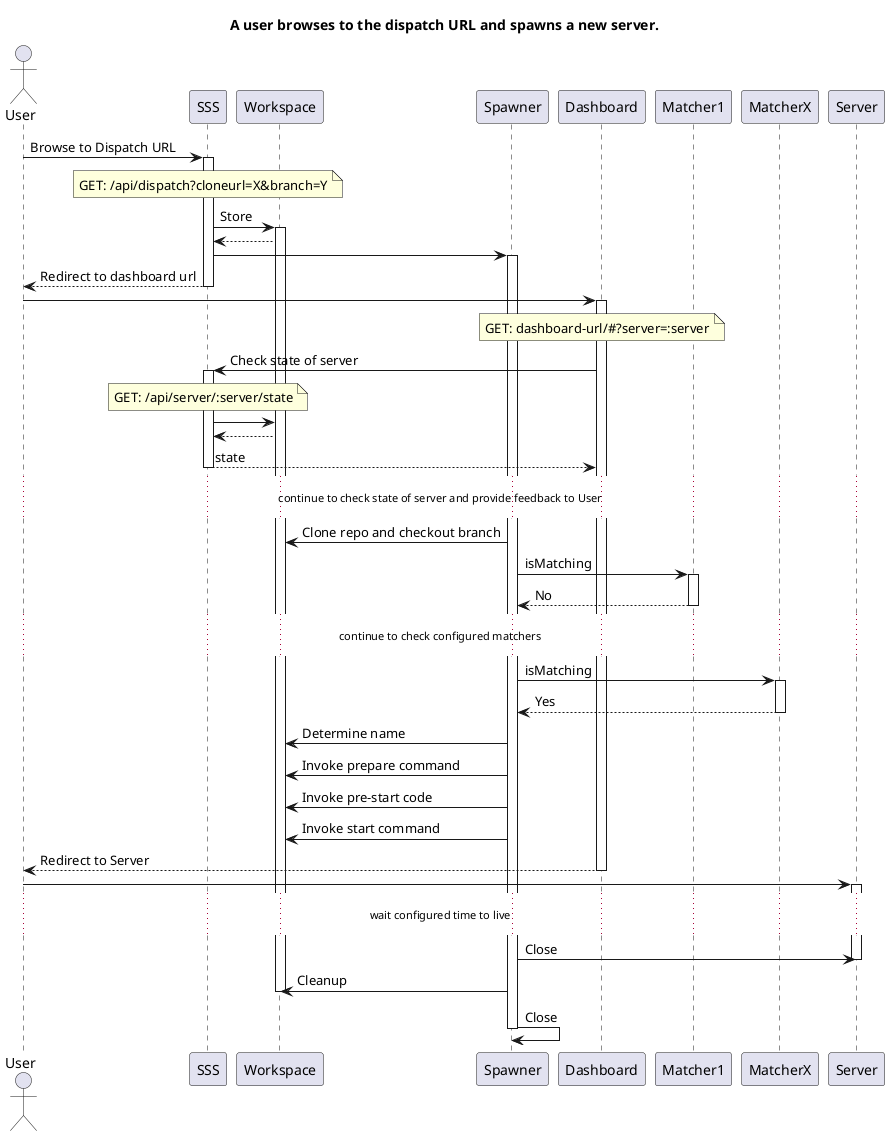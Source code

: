 @startuml
actor User

title A user browses to the dispatch URL and spawns a new server.

User -> SSS: Browse to Dispatch URL
activate SSS
note over SSS: GET: /api/dispatch?cloneurl=X&branch=Y
SSS -> Workspace: Store
activate Workspace
Workspace --> SSS
SSS -> Spawner
activate Spawner
SSS --> User: Redirect to dashboard url
deactivate SSS

User -> Dashboard
note over Dashboard: GET: dashboard-url/#?server=:server
activate Dashboard
Dashboard -> SSS: Check state of server
note over SSS: GET: /api/server/:server/state
activate SSS
SSS -> Workspace
Workspace --> SSS
SSS --> Dashboard: state
deactivate SSS

... continue to check state of server and provide feedback to User ...

Spawner -> Workspace: Clone repo and checkout branch
Spawner -> Matcher1: isMatching
activate Matcher1
Matcher1 --> Spawner: No
deactivate Matcher1

... continue to check configured matchers ...

Spawner -> MatcherX: isMatching
activate MatcherX
MatcherX --> Spawner: Yes
deactivate MatcherX
Spawner -> Workspace: Determine name
Spawner -> Workspace: Invoke prepare command
Spawner -> Workspace: Invoke pre-start code
Spawner -> Workspace: Invoke start command

Dashboard --> User: Redirect to Server
deactivate Dashboard
User -> Server
activate Server

... wait configured time to live ...

Spawner -> Server: Close
deactivate Server
Spawner -> Workspace: Cleanup
deactivate Workspace
Spawner -> Spawner: Close
deactivate Spawner
@enduml